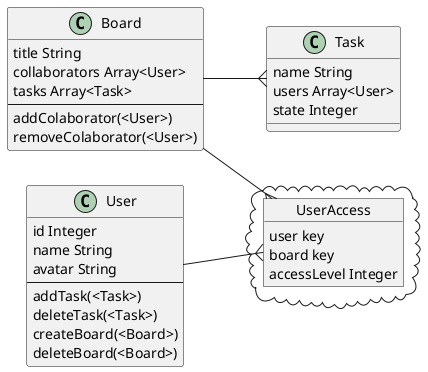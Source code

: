@startuml
top to bottom direction
left to right direction
class Board {
    title String
    collaborators Array<User>
    tasks Array<Task>
    --
    addColaborator(<User>)
    removeColaborator(<User>)
}
class User {
    id Integer
    name String
    avatar String
    --
    addTask(<Task>)
    deleteTask(<Task>)
    createBoard(<Board>)
    deleteBoard(<Board>)
}
cloud {
    object UserAccess {
        user key
        board key
        accessLevel Integer
    }
}
class Task {
    name String
    users Array<User>
    state Integer
}

Board --{ UserAccess
User --{ UserAccess
Board --{ Task


@enduml